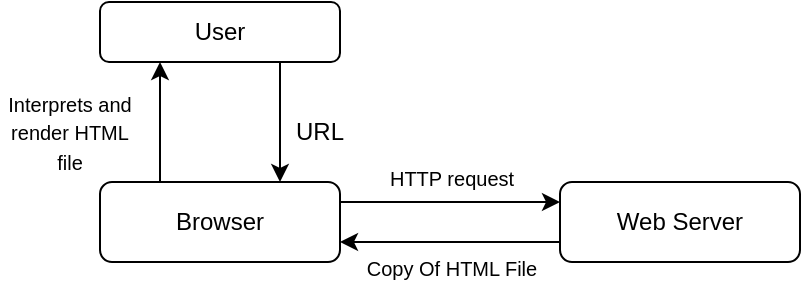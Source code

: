 <mxfile version="26.0.9">
  <diagram name="Page-1" id="c6fYKLODhFM4lHNlljs1">
    <mxGraphModel dx="473" dy="305" grid="1" gridSize="10" guides="1" tooltips="1" connect="1" arrows="1" fold="1" page="1" pageScale="1" pageWidth="570" pageHeight="940" math="0" shadow="0">
      <root>
        <mxCell id="0" />
        <mxCell id="1" parent="0" />
        <mxCell id="UvzrpG0BT-J_TLc9Q5YP-1" value="User" style="rounded=1;whiteSpace=wrap;html=1;fillColor=none;" vertex="1" parent="1">
          <mxGeometry x="160" y="210" width="120" height="30" as="geometry" />
        </mxCell>
        <mxCell id="UvzrpG0BT-J_TLc9Q5YP-2" value="Browser" style="rounded=1;whiteSpace=wrap;html=1;fillColor=none;" vertex="1" parent="1">
          <mxGeometry x="160" y="300" width="120" height="40" as="geometry" />
        </mxCell>
        <mxCell id="UvzrpG0BT-J_TLc9Q5YP-3" value="Web Server" style="rounded=1;whiteSpace=wrap;html=1;fillColor=none;" vertex="1" parent="1">
          <mxGeometry x="390" y="300" width="120" height="40" as="geometry" />
        </mxCell>
        <mxCell id="UvzrpG0BT-J_TLc9Q5YP-5" value="" style="endArrow=classic;html=1;rounded=0;exitX=0.75;exitY=1;exitDx=0;exitDy=0;entryX=0.75;entryY=0;entryDx=0;entryDy=0;bendable=0;" edge="1" parent="1" source="UvzrpG0BT-J_TLc9Q5YP-1" target="UvzrpG0BT-J_TLc9Q5YP-2">
          <mxGeometry width="50" height="50" relative="1" as="geometry">
            <mxPoint x="260" y="340" as="sourcePoint" />
            <mxPoint x="310" y="290" as="targetPoint" />
          </mxGeometry>
        </mxCell>
        <mxCell id="UvzrpG0BT-J_TLc9Q5YP-6" value="URL" style="text;html=1;align=center;verticalAlign=middle;whiteSpace=wrap;rounded=0;" vertex="1" parent="1">
          <mxGeometry x="250" y="270" width="40" height="10" as="geometry" />
        </mxCell>
        <mxCell id="UvzrpG0BT-J_TLc9Q5YP-7" value="" style="endArrow=classic;html=1;rounded=0;exitX=1;exitY=0.25;exitDx=0;exitDy=0;entryX=0;entryY=0.25;entryDx=0;entryDy=0;bendable=0;" edge="1" parent="1" source="UvzrpG0BT-J_TLc9Q5YP-2" target="UvzrpG0BT-J_TLc9Q5YP-3">
          <mxGeometry width="50" height="50" relative="1" as="geometry">
            <mxPoint x="260" y="260" as="sourcePoint" />
            <mxPoint x="260" y="310" as="targetPoint" />
          </mxGeometry>
        </mxCell>
        <mxCell id="UvzrpG0BT-J_TLc9Q5YP-8" value="&lt;font style=&quot;font-size: 10px;&quot;&gt;HTTP request&lt;/font&gt;" style="text;html=1;align=center;verticalAlign=middle;whiteSpace=wrap;rounded=0;" vertex="1" parent="1">
          <mxGeometry x="301" y="293" width="70" height="10" as="geometry" />
        </mxCell>
        <mxCell id="UvzrpG0BT-J_TLc9Q5YP-10" value="" style="endArrow=classic;html=1;rounded=0;exitX=0;exitY=0.75;exitDx=0;exitDy=0;entryX=1;entryY=0.75;entryDx=0;entryDy=0;bendable=0;" edge="1" parent="1" source="UvzrpG0BT-J_TLc9Q5YP-3" target="UvzrpG0BT-J_TLc9Q5YP-2">
          <mxGeometry width="50" height="50" relative="1" as="geometry">
            <mxPoint x="290" y="320" as="sourcePoint" />
            <mxPoint x="400" y="320" as="targetPoint" />
          </mxGeometry>
        </mxCell>
        <mxCell id="UvzrpG0BT-J_TLc9Q5YP-11" value="&lt;span style=&quot;font-size: 10px;&quot;&gt;Copy Of HTML File&lt;/span&gt;" style="text;html=1;align=center;verticalAlign=middle;whiteSpace=wrap;rounded=0;" vertex="1" parent="1">
          <mxGeometry x="292" y="338" width="88" height="10" as="geometry" />
        </mxCell>
        <mxCell id="UvzrpG0BT-J_TLc9Q5YP-12" value="" style="endArrow=classic;html=1;rounded=0;exitX=0.25;exitY=0;exitDx=0;exitDy=0;entryX=0.25;entryY=1;entryDx=0;entryDy=0;bendable=0;" edge="1" parent="1" source="UvzrpG0BT-J_TLc9Q5YP-2" target="UvzrpG0BT-J_TLc9Q5YP-1">
          <mxGeometry width="50" height="50" relative="1" as="geometry">
            <mxPoint x="290" y="320" as="sourcePoint" />
            <mxPoint x="400" y="320" as="targetPoint" />
          </mxGeometry>
        </mxCell>
        <mxCell id="UvzrpG0BT-J_TLc9Q5YP-14" value="&lt;font style=&quot;font-size: 10px;&quot;&gt;Interprets and&lt;/font&gt;&lt;div&gt;&lt;font style=&quot;font-size: 10px;&quot;&gt;render HTML file&lt;/font&gt;&lt;/div&gt;" style="text;html=1;align=center;verticalAlign=middle;whiteSpace=wrap;rounded=0;" vertex="1" parent="1">
          <mxGeometry x="110" y="255" width="70" height="40" as="geometry" />
        </mxCell>
      </root>
    </mxGraphModel>
  </diagram>
</mxfile>
